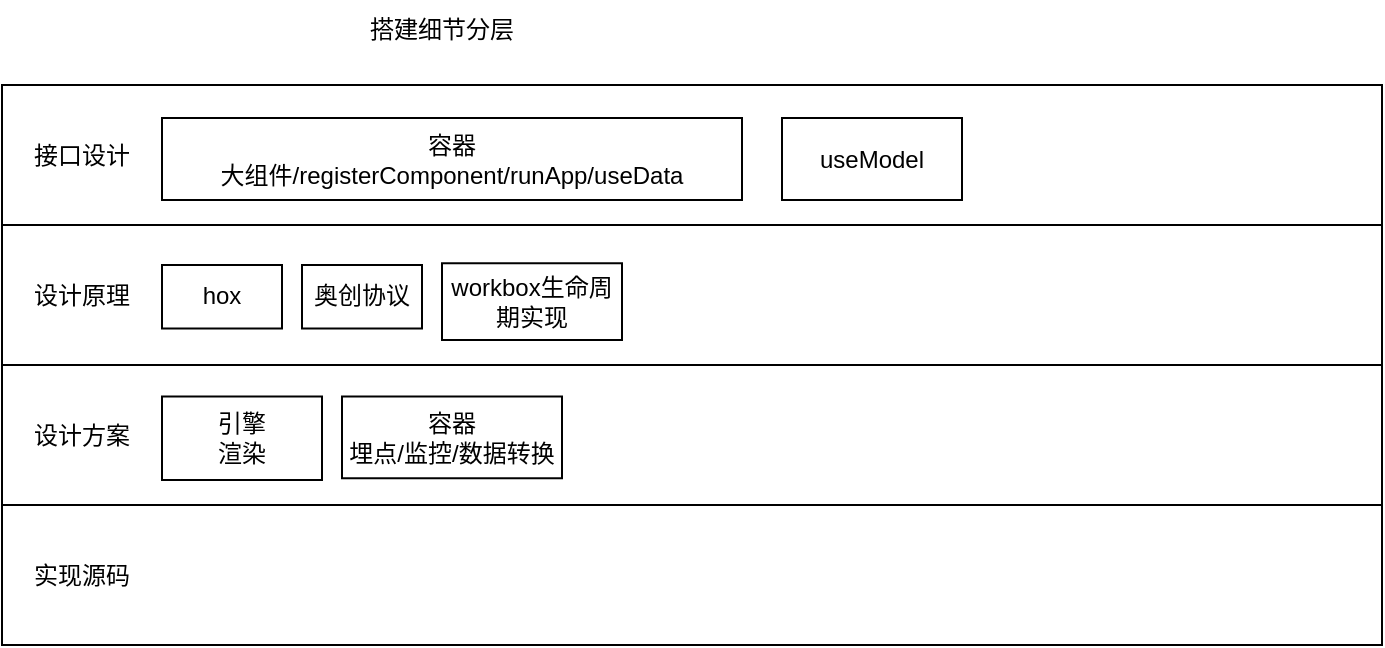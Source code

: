 <mxfile>
    <diagram id="6hVZ6s4z2ipbsrGMKAL2" name="第 1 页">
        <mxGraphModel dx="582" dy="376" grid="1" gridSize="10" guides="1" tooltips="1" connect="1" arrows="1" fold="1" page="1" pageScale="1" pageWidth="827" pageHeight="1169" math="0" shadow="0">
            <root>
                <mxCell id="0"/>
                <mxCell id="1" parent="0"/>
                <mxCell id="19" value="" style="rounded=0;whiteSpace=wrap;html=1;" vertex="1" parent="1">
                    <mxGeometry x="140" y="212.5" width="690" height="70" as="geometry"/>
                </mxCell>
                <mxCell id="2" value="" style="rounded=0;whiteSpace=wrap;html=1;" parent="1" vertex="1">
                    <mxGeometry x="140" y="72.5" width="690" height="70" as="geometry"/>
                </mxCell>
                <mxCell id="3" value="搭建细节分层" style="text;html=1;strokeColor=none;fillColor=none;align=center;verticalAlign=middle;whiteSpace=wrap;rounded=0;" parent="1" vertex="1">
                    <mxGeometry x="270" y="30" width="180" height="30" as="geometry"/>
                </mxCell>
                <mxCell id="4" value="接口设计" style="text;html=1;strokeColor=none;fillColor=none;align=center;verticalAlign=middle;whiteSpace=wrap;rounded=0;" parent="1" vertex="1">
                    <mxGeometry x="150" y="92.5" width="60" height="30" as="geometry"/>
                </mxCell>
                <mxCell id="13" value="容器&lt;br&gt;大组件/registerComponent/runApp/useData" style="rounded=0;whiteSpace=wrap;html=1;" parent="1" vertex="1">
                    <mxGeometry x="220" y="89" width="290" height="41" as="geometry"/>
                </mxCell>
                <mxCell id="15" value="" style="rounded=0;whiteSpace=wrap;html=1;" vertex="1" parent="1">
                    <mxGeometry x="140" y="142.5" width="690" height="70" as="geometry"/>
                </mxCell>
                <mxCell id="16" value="设计原理" style="text;html=1;strokeColor=none;fillColor=none;align=center;verticalAlign=middle;whiteSpace=wrap;rounded=0;" vertex="1" parent="1">
                    <mxGeometry x="150" y="162.5" width="60" height="30" as="geometry"/>
                </mxCell>
                <mxCell id="17" value="引擎&lt;span style=&quot;color: rgba(0 , 0 , 0 , 0) ; font-family: monospace ; font-size: 0px&quot;&gt;%3CmxGraphModel%3E%3Croot%3E%3CmxCell%20id%3D%220%22%2F%3E%3CmxCell%20id%3D%221%22%20parent%3D%220%22%2F%3E%3CmxCell%20id%3D%222%22%20value%3D%22%E5%BC%95%E6%93%8E%26lt%3Bbr%26gt%3B%E6%B8%B2%E6%9F%93%2F%E5%9F%8B%E7%82%B9%2F%E7%9B%91%E6%8E%A7%2F%E6%95%B0%E6%8D%AE%22%20style%3D%22rounded%3D0%3BwhiteSpace%3Dwrap%3Bhtml%3D1%3B%22%20vertex%3D%221%22%20parent%3D%221%22%3E%3CmxGeometry%20x%3D%22220%22%20y%3D%22228.25%22%20width%3D%22110%22%20height%3D%2238.5%22%20as%3D%22geometry%22%2F%3E%3C%2FmxCell%3E%3C%2Froot%3E%3C%2FmxGraphModel%3E&lt;/span&gt;&lt;br&gt;渲染" style="rounded=0;whiteSpace=wrap;html=1;" vertex="1" parent="1">
                    <mxGeometry x="220" y="228.25" width="80" height="41.75" as="geometry"/>
                </mxCell>
                <mxCell id="20" value="设计方案" style="text;html=1;strokeColor=none;fillColor=none;align=center;verticalAlign=middle;whiteSpace=wrap;rounded=0;" vertex="1" parent="1">
                    <mxGeometry x="150" y="232.5" width="60" height="30" as="geometry"/>
                </mxCell>
                <mxCell id="23" value="hox" style="rounded=0;whiteSpace=wrap;html=1;" vertex="1" parent="1">
                    <mxGeometry x="220" y="162.5" width="60" height="31.75" as="geometry"/>
                </mxCell>
                <mxCell id="24" value="" style="rounded=0;whiteSpace=wrap;html=1;" vertex="1" parent="1">
                    <mxGeometry x="140" y="282.5" width="690" height="70" as="geometry"/>
                </mxCell>
                <mxCell id="25" value="实现源码" style="text;html=1;strokeColor=none;fillColor=none;align=center;verticalAlign=middle;whiteSpace=wrap;rounded=0;" vertex="1" parent="1">
                    <mxGeometry x="150" y="302.5" width="60" height="30" as="geometry"/>
                </mxCell>
                <mxCell id="26" value="useModel" style="rounded=0;whiteSpace=wrap;html=1;" vertex="1" parent="1">
                    <mxGeometry x="530" y="89" width="90" height="41" as="geometry"/>
                </mxCell>
                <mxCell id="27" value="奥创协议" style="rounded=0;whiteSpace=wrap;html=1;" vertex="1" parent="1">
                    <mxGeometry x="290" y="162.5" width="60" height="31.75" as="geometry"/>
                </mxCell>
                <mxCell id="30" value="容器&lt;br&gt;埋点/监控/数据转换" style="rounded=0;whiteSpace=wrap;html=1;" vertex="1" parent="1">
                    <mxGeometry x="310" y="228.25" width="110" height="40.88" as="geometry"/>
                </mxCell>
                <mxCell id="31" value="workbox生命周期实现" style="rounded=0;whiteSpace=wrap;html=1;" vertex="1" parent="1">
                    <mxGeometry x="360" y="161.63" width="90" height="38.37" as="geometry"/>
                </mxCell>
            </root>
        </mxGraphModel>
    </diagram>
</mxfile>